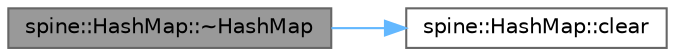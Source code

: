 digraph "spine::HashMap::~HashMap"
{
 // LATEX_PDF_SIZE
  bgcolor="transparent";
  edge [fontname=Helvetica,fontsize=10,labelfontname=Helvetica,labelfontsize=10];
  node [fontname=Helvetica,fontsize=10,shape=box,height=0.2,width=0.4];
  rankdir="LR";
  Node1 [id="Node000001",label="spine::HashMap::~HashMap",height=0.2,width=0.4,color="gray40", fillcolor="grey60", style="filled", fontcolor="black",tooltip=" "];
  Node1 -> Node2 [id="edge1_Node000001_Node000002",color="steelblue1",style="solid",tooltip=" "];
  Node2 [id="Node000002",label="spine::HashMap::clear",height=0.2,width=0.4,color="grey40", fillcolor="white", style="filled",URL="$classspine_1_1_hash_map.html#a3badc52efcfd85a98a9248592a65e6a9",tooltip=" "];
}
